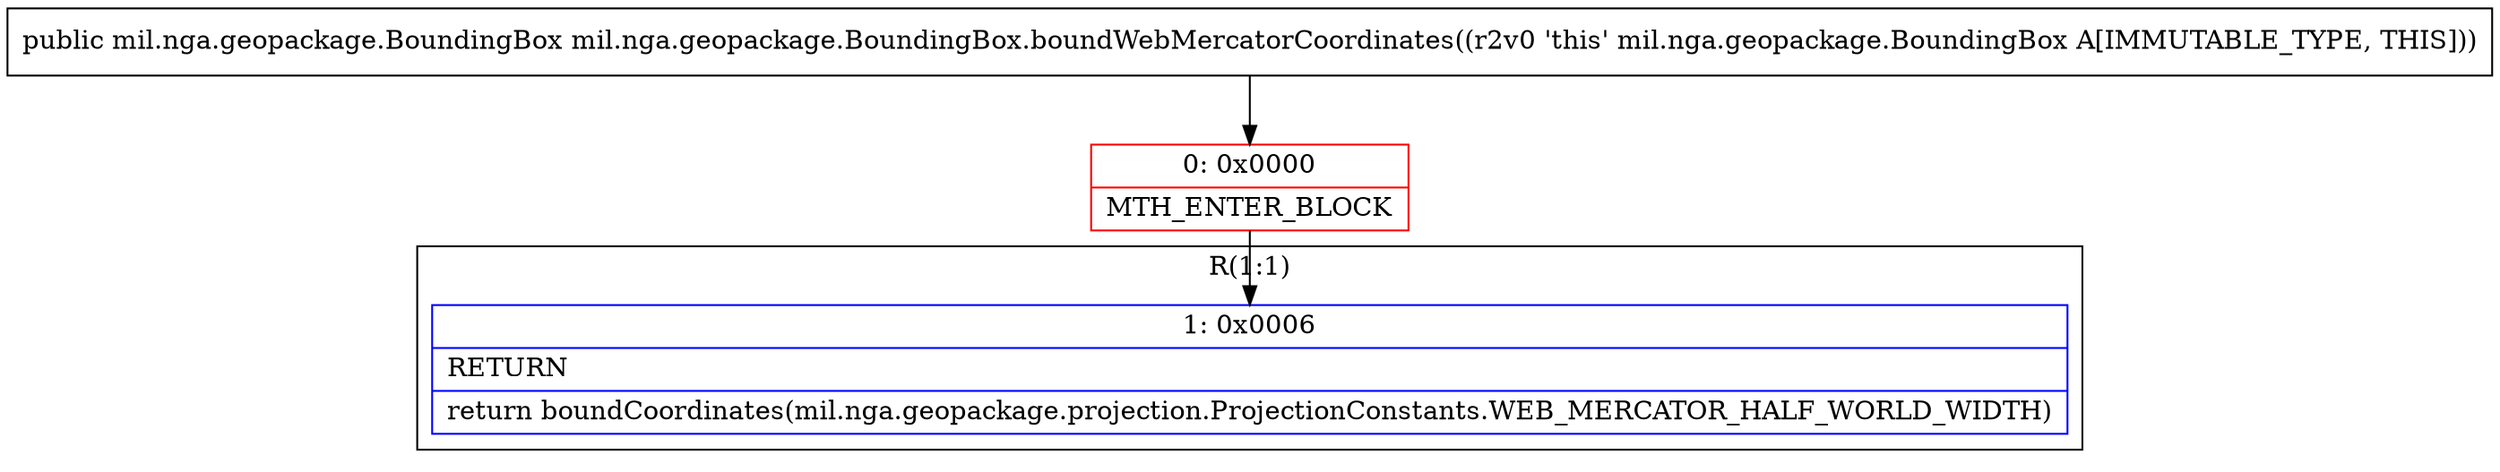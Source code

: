 digraph "CFG formil.nga.geopackage.BoundingBox.boundWebMercatorCoordinates()Lmil\/nga\/geopackage\/BoundingBox;" {
subgraph cluster_Region_1196489007 {
label = "R(1:1)";
node [shape=record,color=blue];
Node_1 [shape=record,label="{1\:\ 0x0006|RETURN\l|return boundCoordinates(mil.nga.geopackage.projection.ProjectionConstants.WEB_MERCATOR_HALF_WORLD_WIDTH)\l}"];
}
Node_0 [shape=record,color=red,label="{0\:\ 0x0000|MTH_ENTER_BLOCK\l}"];
MethodNode[shape=record,label="{public mil.nga.geopackage.BoundingBox mil.nga.geopackage.BoundingBox.boundWebMercatorCoordinates((r2v0 'this' mil.nga.geopackage.BoundingBox A[IMMUTABLE_TYPE, THIS])) }"];
MethodNode -> Node_0;
Node_0 -> Node_1;
}

